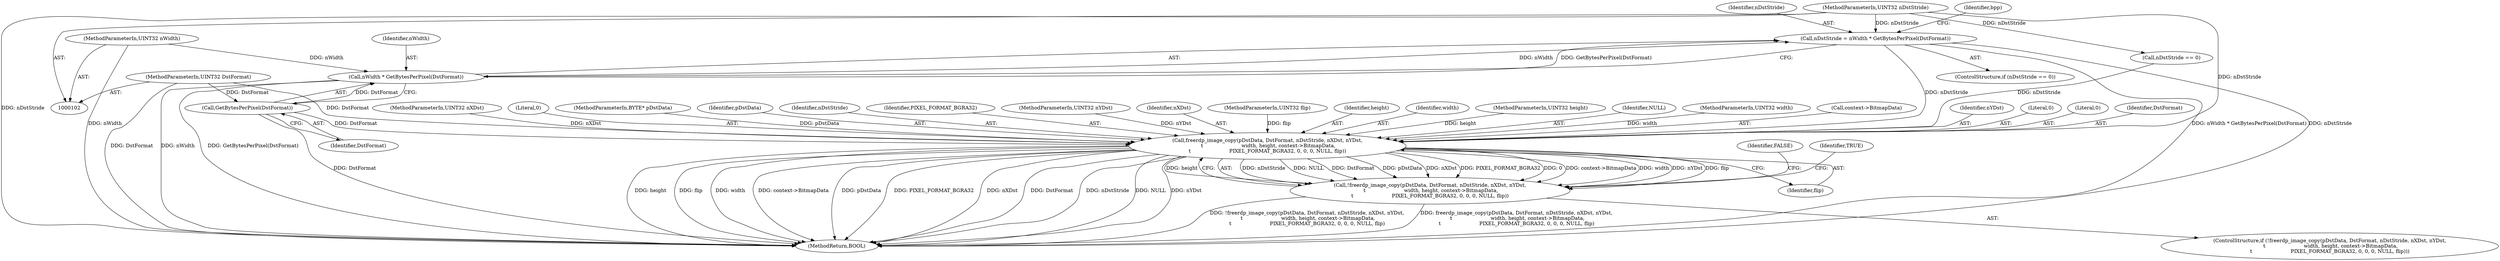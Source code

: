 digraph "0_FreeRDP_d1112c279bd1a327e8e4d0b5f371458bf2579659_0@integer" {
"1000136" [label="(Call,nDstStride = nWidth * GetBytesPerPixel(DstFormat))"];
"1000138" [label="(Call,nWidth * GetBytesPerPixel(DstFormat))"];
"1000114" [label="(MethodParameterIn,UINT32 nWidth)"];
"1000140" [label="(Call,GetBytesPerPixel(DstFormat))"];
"1000110" [label="(MethodParameterIn,UINT32 DstFormat)"];
"1000111" [label="(MethodParameterIn,UINT32 nDstStride)"];
"1000215" [label="(Call,freerdp_image_copy(pDstData, DstFormat, nDstStride, nXDst, nYDst,\n \t                        width, height, context->BitmapData,\n\t                        PIXEL_FORMAT_BGRA32, 0, 0, 0, NULL, flip))"];
"1000214" [label="(Call,!freerdp_image_copy(pDstData, DstFormat, nDstStride, nXDst, nYDst,\n \t                        width, height, context->BitmapData,\n\t                        PIXEL_FORMAT_BGRA32, 0, 0, 0, NULL, flip))"];
"1000220" [label="(Identifier,nYDst)"];
"1000228" [label="(Literal,0)"];
"1000138" [label="(Call,nWidth * GetBytesPerPixel(DstFormat))"];
"1000227" [label="(Literal,0)"];
"1000217" [label="(Identifier,DstFormat)"];
"1000110" [label="(MethodParameterIn,UINT32 DstFormat)"];
"1000112" [label="(MethodParameterIn,UINT32 nXDst)"];
"1000229" [label="(Literal,0)"];
"1000109" [label="(MethodParameterIn,BYTE* pDstData)"];
"1000236" [label="(MethodReturn,BOOL)"];
"1000216" [label="(Identifier,pDstData)"];
"1000139" [label="(Identifier,nWidth)"];
"1000218" [label="(Identifier,nDstStride)"];
"1000226" [label="(Identifier,PIXEL_FORMAT_BGRA32)"];
"1000113" [label="(MethodParameterIn,UINT32 nYDst)"];
"1000233" [label="(Identifier,FALSE)"];
"1000140" [label="(Call,GetBytesPerPixel(DstFormat))"];
"1000235" [label="(Identifier,TRUE)"];
"1000213" [label="(ControlStructure,if (!freerdp_image_copy(pDstData, DstFormat, nDstStride, nXDst, nYDst,\n \t                        width, height, context->BitmapData,\n\t                        PIXEL_FORMAT_BGRA32, 0, 0, 0, NULL, flip)))"];
"1000219" [label="(Identifier,nXDst)"];
"1000143" [label="(Identifier,bpp)"];
"1000116" [label="(MethodParameterIn,UINT32 flip)"];
"1000137" [label="(Identifier,nDstStride)"];
"1000132" [label="(ControlStructure,if (nDstStride == 0))"];
"1000222" [label="(Identifier,height)"];
"1000221" [label="(Identifier,width)"];
"1000215" [label="(Call,freerdp_image_copy(pDstData, DstFormat, nDstStride, nXDst, nYDst,\n \t                        width, height, context->BitmapData,\n\t                        PIXEL_FORMAT_BGRA32, 0, 0, 0, NULL, flip))"];
"1000141" [label="(Identifier,DstFormat)"];
"1000231" [label="(Identifier,flip)"];
"1000114" [label="(MethodParameterIn,UINT32 nWidth)"];
"1000106" [label="(MethodParameterIn,UINT32 height)"];
"1000230" [label="(Identifier,NULL)"];
"1000105" [label="(MethodParameterIn,UINT32 width)"];
"1000133" [label="(Call,nDstStride == 0)"];
"1000223" [label="(Call,context->BitmapData)"];
"1000136" [label="(Call,nDstStride = nWidth * GetBytesPerPixel(DstFormat))"];
"1000214" [label="(Call,!freerdp_image_copy(pDstData, DstFormat, nDstStride, nXDst, nYDst,\n \t                        width, height, context->BitmapData,\n\t                        PIXEL_FORMAT_BGRA32, 0, 0, 0, NULL, flip))"];
"1000111" [label="(MethodParameterIn,UINT32 nDstStride)"];
"1000136" -> "1000132"  [label="AST: "];
"1000136" -> "1000138"  [label="CFG: "];
"1000137" -> "1000136"  [label="AST: "];
"1000138" -> "1000136"  [label="AST: "];
"1000143" -> "1000136"  [label="CFG: "];
"1000136" -> "1000236"  [label="DDG: nWidth * GetBytesPerPixel(DstFormat)"];
"1000136" -> "1000236"  [label="DDG: nDstStride"];
"1000138" -> "1000136"  [label="DDG: nWidth"];
"1000138" -> "1000136"  [label="DDG: GetBytesPerPixel(DstFormat)"];
"1000111" -> "1000136"  [label="DDG: nDstStride"];
"1000136" -> "1000215"  [label="DDG: nDstStride"];
"1000138" -> "1000140"  [label="CFG: "];
"1000139" -> "1000138"  [label="AST: "];
"1000140" -> "1000138"  [label="AST: "];
"1000138" -> "1000236"  [label="DDG: nWidth"];
"1000138" -> "1000236"  [label="DDG: GetBytesPerPixel(DstFormat)"];
"1000114" -> "1000138"  [label="DDG: nWidth"];
"1000140" -> "1000138"  [label="DDG: DstFormat"];
"1000114" -> "1000102"  [label="AST: "];
"1000114" -> "1000236"  [label="DDG: nWidth"];
"1000140" -> "1000141"  [label="CFG: "];
"1000141" -> "1000140"  [label="AST: "];
"1000140" -> "1000236"  [label="DDG: DstFormat"];
"1000110" -> "1000140"  [label="DDG: DstFormat"];
"1000140" -> "1000215"  [label="DDG: DstFormat"];
"1000110" -> "1000102"  [label="AST: "];
"1000110" -> "1000236"  [label="DDG: DstFormat"];
"1000110" -> "1000215"  [label="DDG: DstFormat"];
"1000111" -> "1000102"  [label="AST: "];
"1000111" -> "1000236"  [label="DDG: nDstStride"];
"1000111" -> "1000133"  [label="DDG: nDstStride"];
"1000111" -> "1000215"  [label="DDG: nDstStride"];
"1000215" -> "1000214"  [label="AST: "];
"1000215" -> "1000231"  [label="CFG: "];
"1000216" -> "1000215"  [label="AST: "];
"1000217" -> "1000215"  [label="AST: "];
"1000218" -> "1000215"  [label="AST: "];
"1000219" -> "1000215"  [label="AST: "];
"1000220" -> "1000215"  [label="AST: "];
"1000221" -> "1000215"  [label="AST: "];
"1000222" -> "1000215"  [label="AST: "];
"1000223" -> "1000215"  [label="AST: "];
"1000226" -> "1000215"  [label="AST: "];
"1000227" -> "1000215"  [label="AST: "];
"1000228" -> "1000215"  [label="AST: "];
"1000229" -> "1000215"  [label="AST: "];
"1000230" -> "1000215"  [label="AST: "];
"1000231" -> "1000215"  [label="AST: "];
"1000214" -> "1000215"  [label="CFG: "];
"1000215" -> "1000236"  [label="DDG: height"];
"1000215" -> "1000236"  [label="DDG: flip"];
"1000215" -> "1000236"  [label="DDG: width"];
"1000215" -> "1000236"  [label="DDG: context->BitmapData"];
"1000215" -> "1000236"  [label="DDG: pDstData"];
"1000215" -> "1000236"  [label="DDG: PIXEL_FORMAT_BGRA32"];
"1000215" -> "1000236"  [label="DDG: nXDst"];
"1000215" -> "1000236"  [label="DDG: DstFormat"];
"1000215" -> "1000236"  [label="DDG: nDstStride"];
"1000215" -> "1000236"  [label="DDG: NULL"];
"1000215" -> "1000236"  [label="DDG: nYDst"];
"1000215" -> "1000214"  [label="DDG: nDstStride"];
"1000215" -> "1000214"  [label="DDG: NULL"];
"1000215" -> "1000214"  [label="DDG: DstFormat"];
"1000215" -> "1000214"  [label="DDG: pDstData"];
"1000215" -> "1000214"  [label="DDG: nXDst"];
"1000215" -> "1000214"  [label="DDG: PIXEL_FORMAT_BGRA32"];
"1000215" -> "1000214"  [label="DDG: 0"];
"1000215" -> "1000214"  [label="DDG: context->BitmapData"];
"1000215" -> "1000214"  [label="DDG: width"];
"1000215" -> "1000214"  [label="DDG: nYDst"];
"1000215" -> "1000214"  [label="DDG: flip"];
"1000215" -> "1000214"  [label="DDG: height"];
"1000109" -> "1000215"  [label="DDG: pDstData"];
"1000133" -> "1000215"  [label="DDG: nDstStride"];
"1000112" -> "1000215"  [label="DDG: nXDst"];
"1000113" -> "1000215"  [label="DDG: nYDst"];
"1000105" -> "1000215"  [label="DDG: width"];
"1000106" -> "1000215"  [label="DDG: height"];
"1000116" -> "1000215"  [label="DDG: flip"];
"1000214" -> "1000213"  [label="AST: "];
"1000233" -> "1000214"  [label="CFG: "];
"1000235" -> "1000214"  [label="CFG: "];
"1000214" -> "1000236"  [label="DDG: !freerdp_image_copy(pDstData, DstFormat, nDstStride, nXDst, nYDst,\n \t                        width, height, context->BitmapData,\n\t                        PIXEL_FORMAT_BGRA32, 0, 0, 0, NULL, flip)"];
"1000214" -> "1000236"  [label="DDG: freerdp_image_copy(pDstData, DstFormat, nDstStride, nXDst, nYDst,\n \t                        width, height, context->BitmapData,\n\t                        PIXEL_FORMAT_BGRA32, 0, 0, 0, NULL, flip)"];
}

